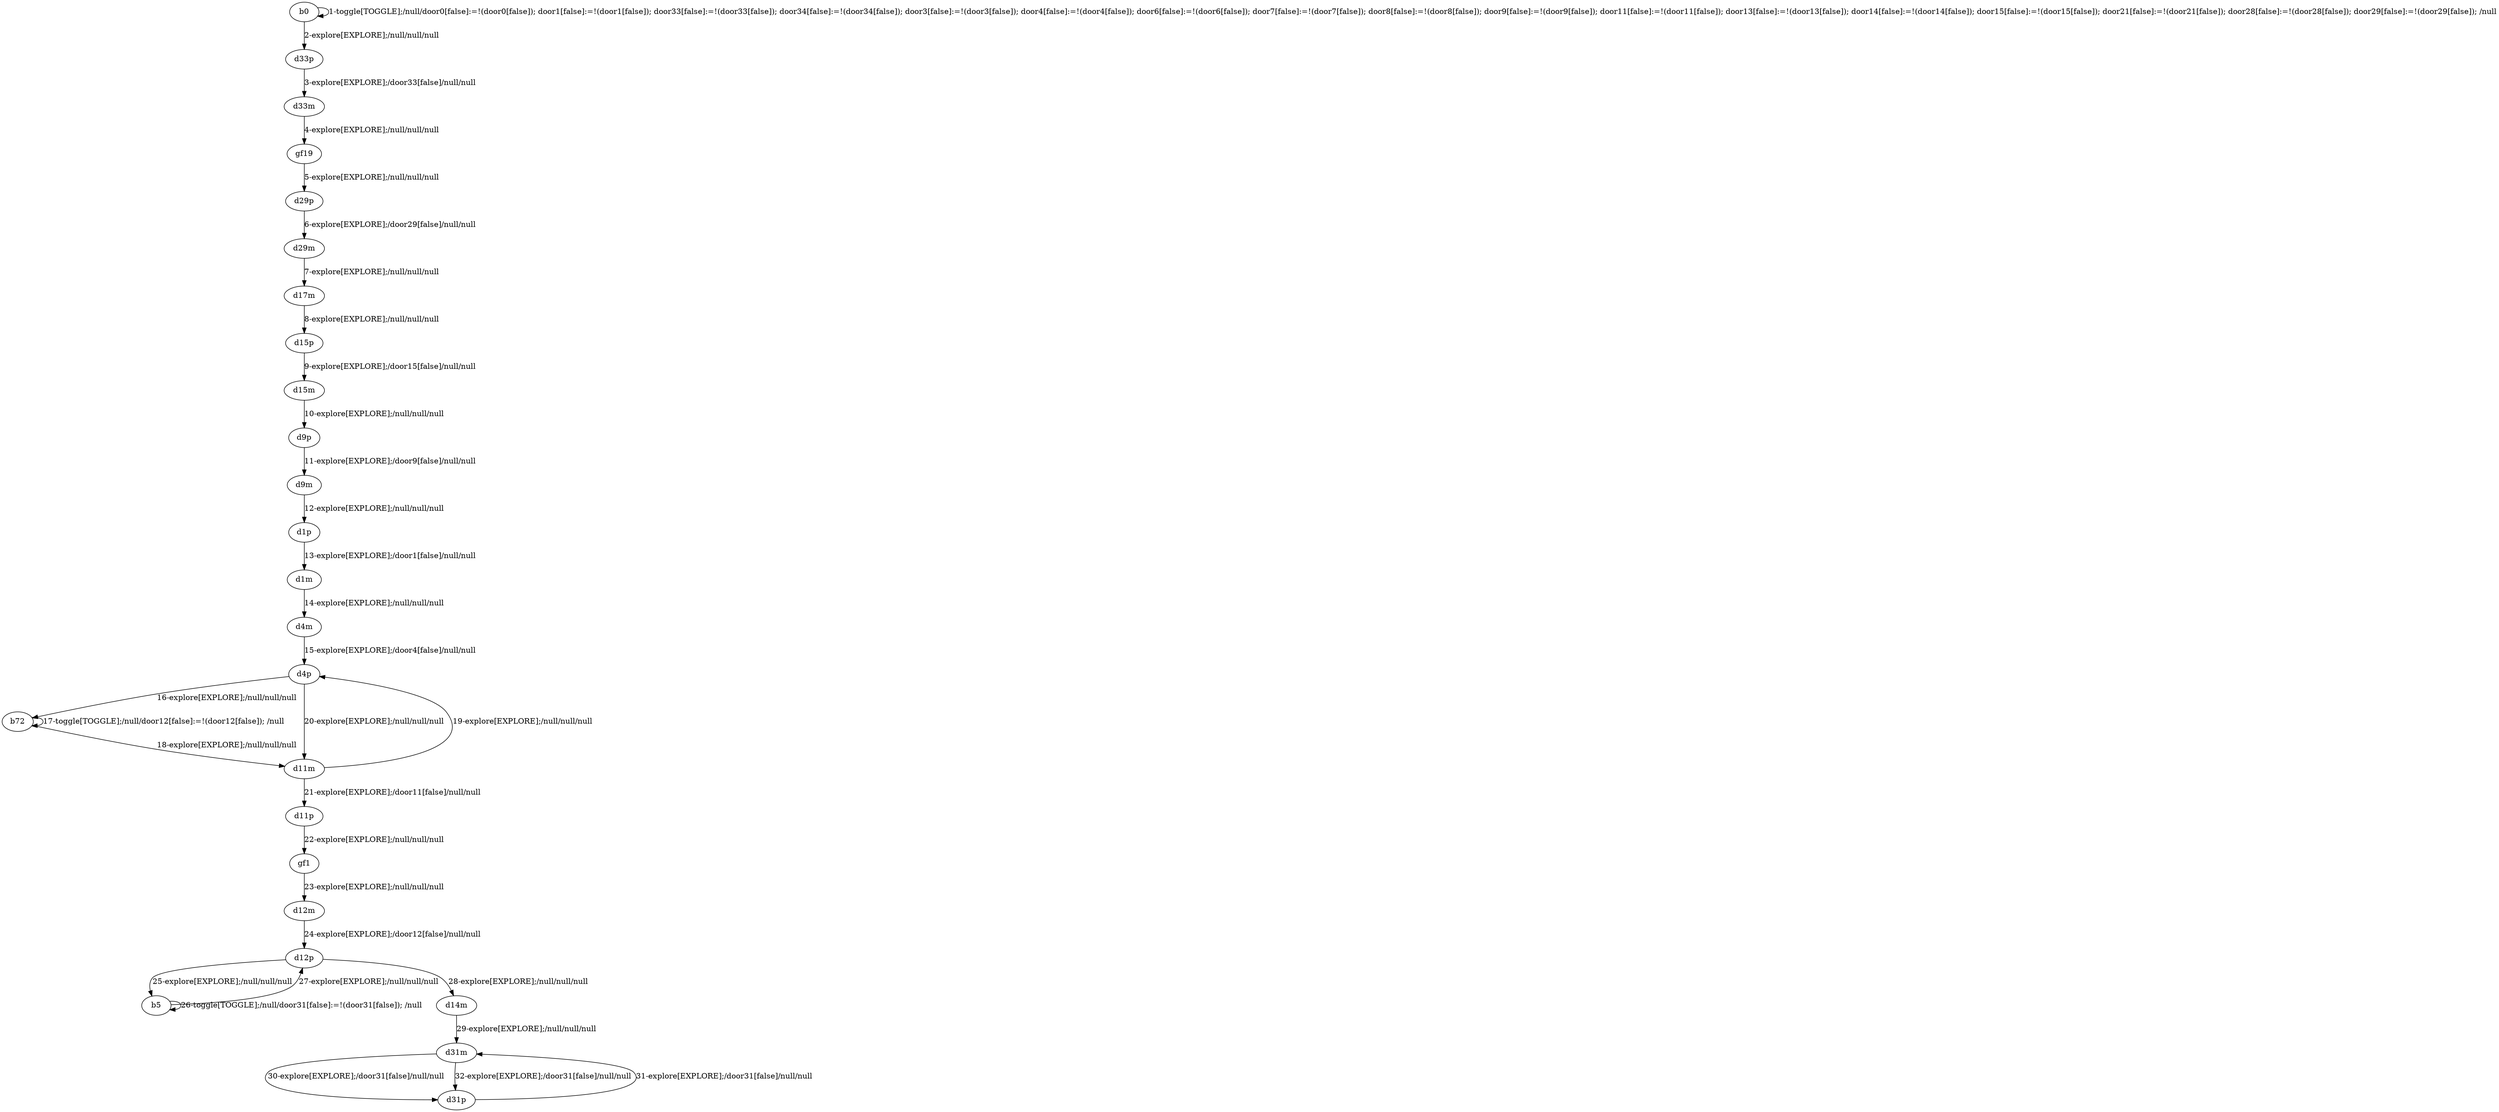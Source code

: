# Total number of goals covered by this test: 1
# d31p --> d31m

digraph g {
"b0" -> "b0" [label = "1-toggle[TOGGLE];/null/door0[false]:=!(door0[false]); door1[false]:=!(door1[false]); door33[false]:=!(door33[false]); door34[false]:=!(door34[false]); door3[false]:=!(door3[false]); door4[false]:=!(door4[false]); door6[false]:=!(door6[false]); door7[false]:=!(door7[false]); door8[false]:=!(door8[false]); door9[false]:=!(door9[false]); door11[false]:=!(door11[false]); door13[false]:=!(door13[false]); door14[false]:=!(door14[false]); door15[false]:=!(door15[false]); door21[false]:=!(door21[false]); door28[false]:=!(door28[false]); door29[false]:=!(door29[false]); /null"];
"b0" -> "d33p" [label = "2-explore[EXPLORE];/null/null/null"];
"d33p" -> "d33m" [label = "3-explore[EXPLORE];/door33[false]/null/null"];
"d33m" -> "gf19" [label = "4-explore[EXPLORE];/null/null/null"];
"gf19" -> "d29p" [label = "5-explore[EXPLORE];/null/null/null"];
"d29p" -> "d29m" [label = "6-explore[EXPLORE];/door29[false]/null/null"];
"d29m" -> "d17m" [label = "7-explore[EXPLORE];/null/null/null"];
"d17m" -> "d15p" [label = "8-explore[EXPLORE];/null/null/null"];
"d15p" -> "d15m" [label = "9-explore[EXPLORE];/door15[false]/null/null"];
"d15m" -> "d9p" [label = "10-explore[EXPLORE];/null/null/null"];
"d9p" -> "d9m" [label = "11-explore[EXPLORE];/door9[false]/null/null"];
"d9m" -> "d1p" [label = "12-explore[EXPLORE];/null/null/null"];
"d1p" -> "d1m" [label = "13-explore[EXPLORE];/door1[false]/null/null"];
"d1m" -> "d4m" [label = "14-explore[EXPLORE];/null/null/null"];
"d4m" -> "d4p" [label = "15-explore[EXPLORE];/door4[false]/null/null"];
"d4p" -> "b72" [label = "16-explore[EXPLORE];/null/null/null"];
"b72" -> "b72" [label = "17-toggle[TOGGLE];/null/door12[false]:=!(door12[false]); /null"];
"b72" -> "d11m" [label = "18-explore[EXPLORE];/null/null/null"];
"d11m" -> "d4p" [label = "19-explore[EXPLORE];/null/null/null"];
"d4p" -> "d11m" [label = "20-explore[EXPLORE];/null/null/null"];
"d11m" -> "d11p" [label = "21-explore[EXPLORE];/door11[false]/null/null"];
"d11p" -> "gf1" [label = "22-explore[EXPLORE];/null/null/null"];
"gf1" -> "d12m" [label = "23-explore[EXPLORE];/null/null/null"];
"d12m" -> "d12p" [label = "24-explore[EXPLORE];/door12[false]/null/null"];
"d12p" -> "b5" [label = "25-explore[EXPLORE];/null/null/null"];
"b5" -> "b5" [label = "26-toggle[TOGGLE];/null/door31[false]:=!(door31[false]); /null"];
"b5" -> "d12p" [label = "27-explore[EXPLORE];/null/null/null"];
"d12p" -> "d14m" [label = "28-explore[EXPLORE];/null/null/null"];
"d14m" -> "d31m" [label = "29-explore[EXPLORE];/null/null/null"];
"d31m" -> "d31p" [label = "30-explore[EXPLORE];/door31[false]/null/null"];
"d31p" -> "d31m" [label = "31-explore[EXPLORE];/door31[false]/null/null"];
"d31m" -> "d31p" [label = "32-explore[EXPLORE];/door31[false]/null/null"];
}
